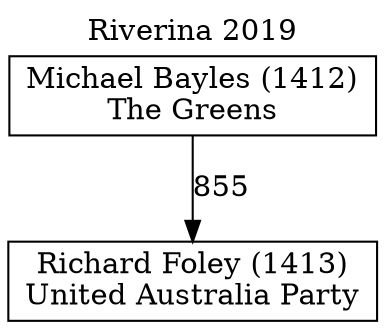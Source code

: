 // House preference flow
digraph "Richard Foley (1413)_Riverina_2019" {
	graph [label="Riverina 2019" labelloc=t mclimit=10]
	node [shape=box]
	"Richard Foley (1413)" [label="Richard Foley (1413)
United Australia Party"]
	"Michael Bayles (1412)" [label="Michael Bayles (1412)
The Greens"]
	"Michael Bayles (1412)" -> "Richard Foley (1413)" [label=855]
}
